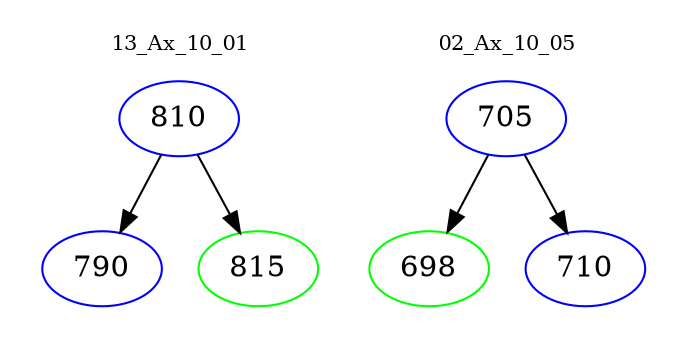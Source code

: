 digraph{
subgraph cluster_0 {
color = white
label = "13_Ax_10_01";
fontsize=10;
T0_810 [label="810", color="blue"]
T0_810 -> T0_790 [color="black"]
T0_790 [label="790", color="blue"]
T0_810 -> T0_815 [color="black"]
T0_815 [label="815", color="green"]
}
subgraph cluster_1 {
color = white
label = "02_Ax_10_05";
fontsize=10;
T1_705 [label="705", color="blue"]
T1_705 -> T1_698 [color="black"]
T1_698 [label="698", color="green"]
T1_705 -> T1_710 [color="black"]
T1_710 [label="710", color="blue"]
}
}
